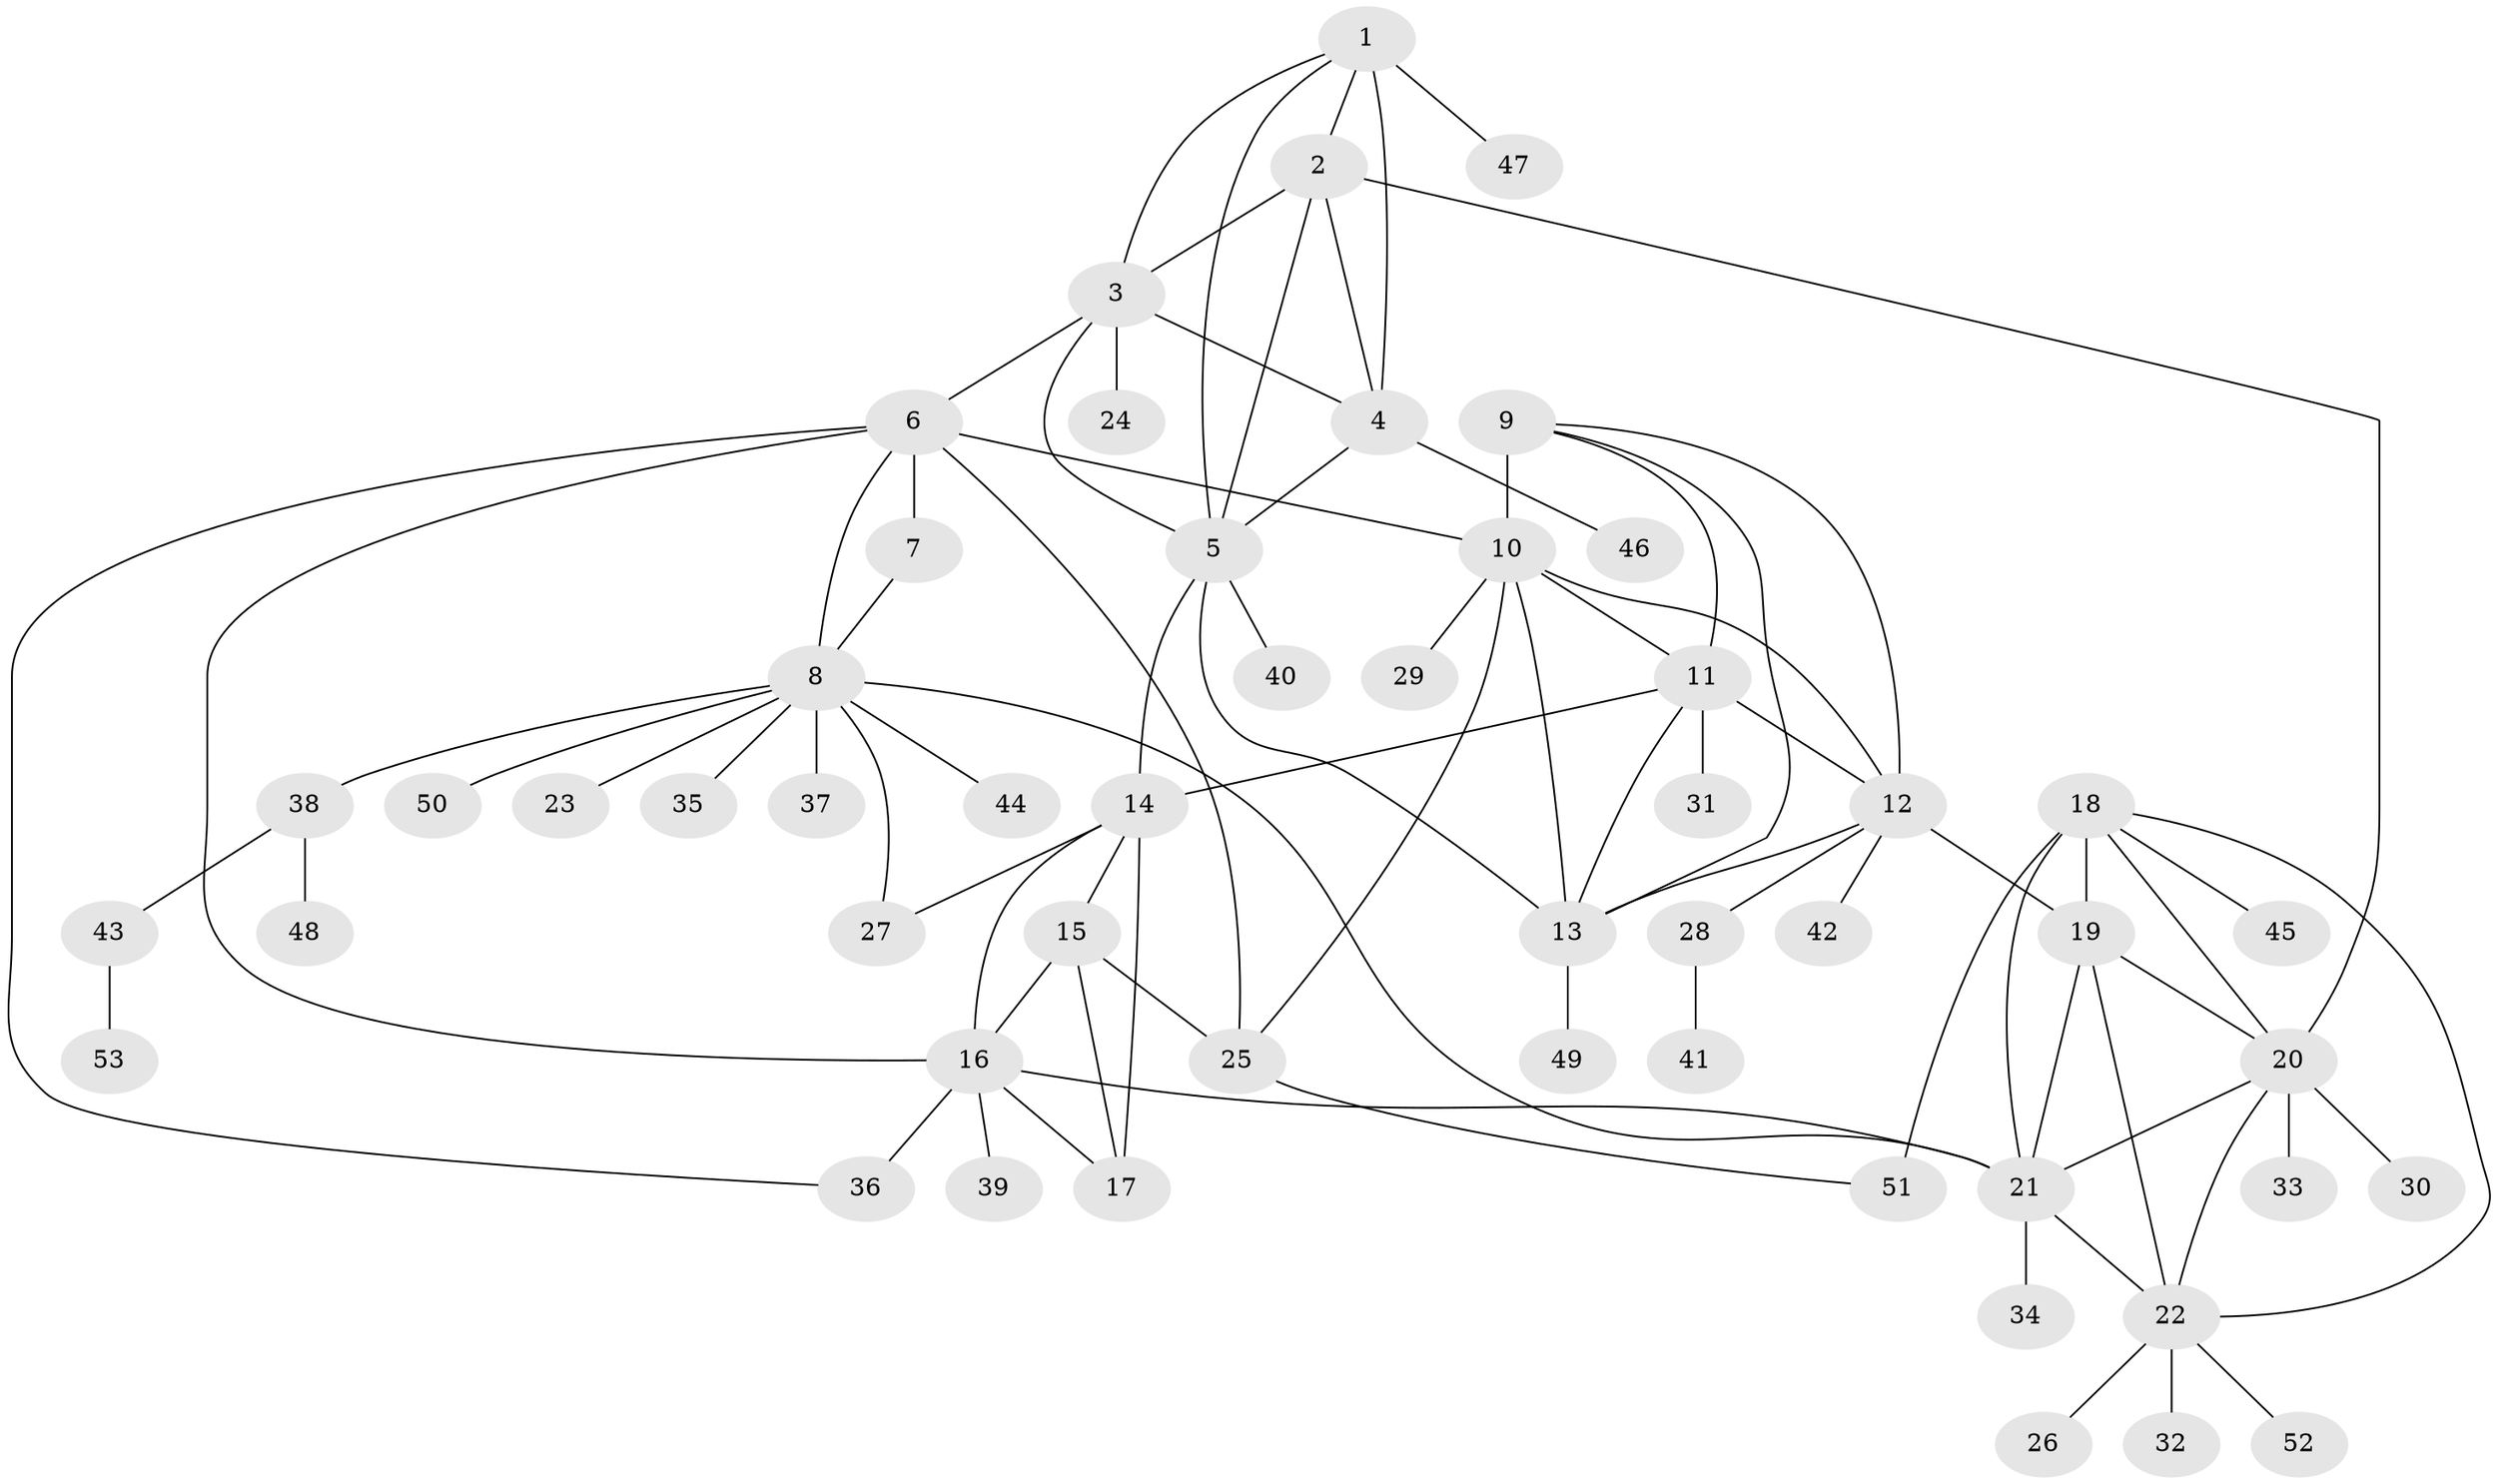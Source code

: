 // original degree distribution, {7: 0.038461538461538464, 6: 0.057692307692307696, 8: 0.0673076923076923, 5: 0.019230769230769232, 13: 0.009615384615384616, 9: 0.019230769230769232, 11: 0.009615384615384616, 4: 0.019230769230769232, 10: 0.009615384615384616, 1: 0.5865384615384616, 3: 0.028846153846153848, 2: 0.1346153846153846}
// Generated by graph-tools (version 1.1) at 2025/37/03/09/25 02:37:22]
// undirected, 53 vertices, 85 edges
graph export_dot {
graph [start="1"]
  node [color=gray90,style=filled];
  1;
  2;
  3;
  4;
  5;
  6;
  7;
  8;
  9;
  10;
  11;
  12;
  13;
  14;
  15;
  16;
  17;
  18;
  19;
  20;
  21;
  22;
  23;
  24;
  25;
  26;
  27;
  28;
  29;
  30;
  31;
  32;
  33;
  34;
  35;
  36;
  37;
  38;
  39;
  40;
  41;
  42;
  43;
  44;
  45;
  46;
  47;
  48;
  49;
  50;
  51;
  52;
  53;
  1 -- 2 [weight=1.0];
  1 -- 3 [weight=1.0];
  1 -- 4 [weight=1.0];
  1 -- 5 [weight=1.0];
  1 -- 47 [weight=2.0];
  2 -- 3 [weight=1.0];
  2 -- 4 [weight=1.0];
  2 -- 5 [weight=1.0];
  2 -- 20 [weight=1.0];
  3 -- 4 [weight=1.0];
  3 -- 5 [weight=1.0];
  3 -- 6 [weight=1.0];
  3 -- 24 [weight=1.0];
  4 -- 5 [weight=1.0];
  4 -- 46 [weight=1.0];
  5 -- 13 [weight=1.0];
  5 -- 14 [weight=1.0];
  5 -- 40 [weight=1.0];
  6 -- 7 [weight=4.0];
  6 -- 8 [weight=3.0];
  6 -- 10 [weight=1.0];
  6 -- 16 [weight=1.0];
  6 -- 25 [weight=1.0];
  6 -- 36 [weight=1.0];
  7 -- 8 [weight=1.0];
  8 -- 21 [weight=1.0];
  8 -- 23 [weight=1.0];
  8 -- 27 [weight=1.0];
  8 -- 35 [weight=1.0];
  8 -- 37 [weight=1.0];
  8 -- 38 [weight=1.0];
  8 -- 44 [weight=1.0];
  8 -- 50 [weight=1.0];
  9 -- 10 [weight=4.0];
  9 -- 11 [weight=1.0];
  9 -- 12 [weight=1.0];
  9 -- 13 [weight=1.0];
  10 -- 11 [weight=1.0];
  10 -- 12 [weight=1.0];
  10 -- 13 [weight=1.0];
  10 -- 25 [weight=1.0];
  10 -- 29 [weight=1.0];
  11 -- 12 [weight=1.0];
  11 -- 13 [weight=1.0];
  11 -- 14 [weight=1.0];
  11 -- 31 [weight=3.0];
  12 -- 13 [weight=1.0];
  12 -- 19 [weight=1.0];
  12 -- 28 [weight=1.0];
  12 -- 42 [weight=2.0];
  13 -- 49 [weight=2.0];
  14 -- 15 [weight=1.0];
  14 -- 16 [weight=2.0];
  14 -- 17 [weight=1.0];
  14 -- 27 [weight=1.0];
  15 -- 16 [weight=2.0];
  15 -- 17 [weight=1.0];
  15 -- 25 [weight=2.0];
  16 -- 17 [weight=2.0];
  16 -- 21 [weight=1.0];
  16 -- 36 [weight=4.0];
  16 -- 39 [weight=1.0];
  18 -- 19 [weight=1.0];
  18 -- 20 [weight=1.0];
  18 -- 21 [weight=1.0];
  18 -- 22 [weight=1.0];
  18 -- 45 [weight=1.0];
  18 -- 51 [weight=2.0];
  19 -- 20 [weight=1.0];
  19 -- 21 [weight=1.0];
  19 -- 22 [weight=1.0];
  20 -- 21 [weight=1.0];
  20 -- 22 [weight=1.0];
  20 -- 30 [weight=1.0];
  20 -- 33 [weight=3.0];
  21 -- 22 [weight=1.0];
  21 -- 34 [weight=1.0];
  22 -- 26 [weight=1.0];
  22 -- 32 [weight=1.0];
  22 -- 52 [weight=1.0];
  25 -- 51 [weight=1.0];
  28 -- 41 [weight=1.0];
  38 -- 43 [weight=1.0];
  38 -- 48 [weight=1.0];
  43 -- 53 [weight=1.0];
}

